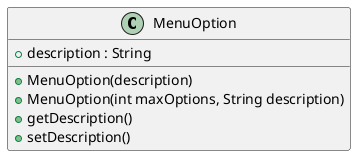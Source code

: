 @startuml
class MenuOption{
    + description : String
    + MenuOption(description)
    + MenuOption(int maxOptions, String description)
    + getDescription()
    + setDescription()

}


@enduml